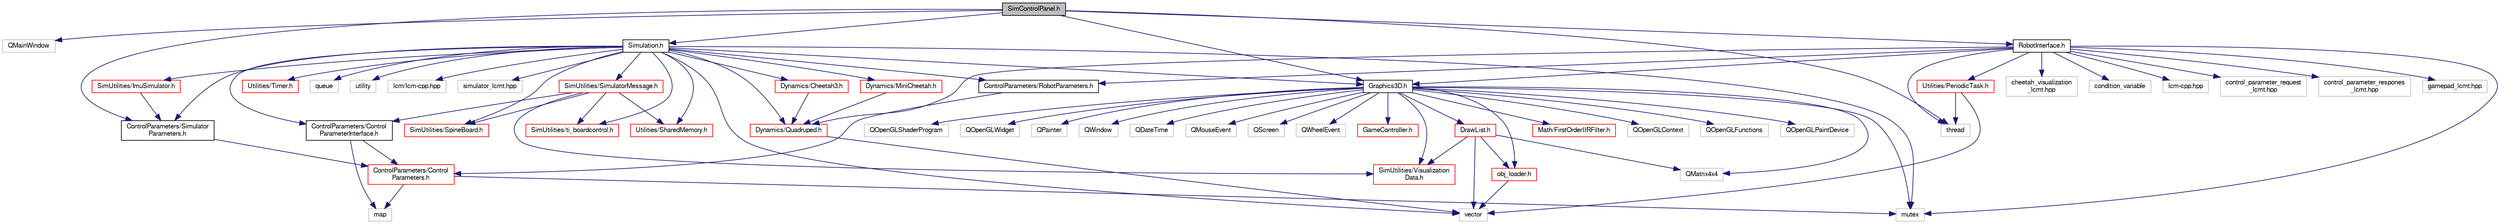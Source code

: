 digraph "SimControlPanel.h"
{
  edge [fontname="FreeSans",fontsize="10",labelfontname="FreeSans",labelfontsize="10"];
  node [fontname="FreeSans",fontsize="10",shape=record];
  Node1 [label="SimControlPanel.h",height=0.2,width=0.4,color="black", fillcolor="grey75", style="filled", fontcolor="black"];
  Node1 -> Node2 [color="midnightblue",fontsize="10",style="solid",fontname="FreeSans"];
  Node2 [label="QMainWindow",height=0.2,width=0.4,color="grey75", fillcolor="white", style="filled"];
  Node1 -> Node3 [color="midnightblue",fontsize="10",style="solid",fontname="FreeSans"];
  Node3 [label="thread",height=0.2,width=0.4,color="grey75", fillcolor="white", style="filled"];
  Node1 -> Node4 [color="midnightblue",fontsize="10",style="solid",fontname="FreeSans"];
  Node4 [label="ControlParameters/Simulator\lParameters.h",height=0.2,width=0.4,color="black", fillcolor="white", style="filled",URL="$d2/dc1/_simulator_parameters_8h.html"];
  Node4 -> Node5 [color="midnightblue",fontsize="10",style="solid",fontname="FreeSans"];
  Node5 [label="ControlParameters/Control\lParameters.h",height=0.2,width=0.4,color="red", fillcolor="white", style="filled",URL="$d2/d01/_control_parameters_8h.html",tooltip="Interface to set gains/control parameters for simulator and robot These are designed to be updated in..."];
  Node5 -> Node6 [color="midnightblue",fontsize="10",style="solid",fontname="FreeSans"];
  Node6 [label="map",height=0.2,width=0.4,color="grey75", fillcolor="white", style="filled"];
  Node5 -> Node7 [color="midnightblue",fontsize="10",style="solid",fontname="FreeSans"];
  Node7 [label="mutex",height=0.2,width=0.4,color="grey75", fillcolor="white", style="filled"];
  Node1 -> Node8 [color="midnightblue",fontsize="10",style="solid",fontname="FreeSans"];
  Node8 [label="Graphics3D.h",height=0.2,width=0.4,color="black", fillcolor="white", style="filled",URL="$d2/de7/_graphics3_d_8h.html",tooltip="Visualizer window for simulator. "];
  Node8 -> Node9 [color="midnightblue",fontsize="10",style="solid",fontname="FreeSans"];
  Node9 [label="DrawList.h",height=0.2,width=0.4,color="red", fillcolor="white", style="filled",URL="$df/d65/_draw_list_8h.html",tooltip="Data structure to store robot model to be drawn. "];
  Node9 -> Node10 [color="midnightblue",fontsize="10",style="solid",fontname="FreeSans"];
  Node10 [label="SimUtilities/Visualization\lData.h",height=0.2,width=0.4,color="red", fillcolor="white", style="filled",URL="$df/d0d/_visualization_data_8h.html"];
  Node9 -> Node11 [color="midnightblue",fontsize="10",style="solid",fontname="FreeSans"];
  Node11 [label="obj_loader.h",height=0.2,width=0.4,color="red", fillcolor="white", style="filled",URL="$d3/d01/obj__loader_8h.html",tooltip="Utility to load .obj files, containing 3D models of robots. "];
  Node11 -> Node12 [color="midnightblue",fontsize="10",style="solid",fontname="FreeSans"];
  Node12 [label="vector",height=0.2,width=0.4,color="grey75", fillcolor="white", style="filled"];
  Node9 -> Node13 [color="midnightblue",fontsize="10",style="solid",fontname="FreeSans"];
  Node13 [label="QMatrix4x4",height=0.2,width=0.4,color="grey75", fillcolor="white", style="filled"];
  Node9 -> Node12 [color="midnightblue",fontsize="10",style="solid",fontname="FreeSans"];
  Node8 -> Node14 [color="midnightblue",fontsize="10",style="solid",fontname="FreeSans"];
  Node14 [label="Math/FirstOrderIIRFilter.h",height=0.2,width=0.4,color="red", fillcolor="white", style="filled",URL="$da/d73/_first_order_i_i_r_filter_8h.html",tooltip="A simple first order filter. "];
  Node8 -> Node11 [color="midnightblue",fontsize="10",style="solid",fontname="FreeSans"];
  Node8 -> Node13 [color="midnightblue",fontsize="10",style="solid",fontname="FreeSans"];
  Node8 -> Node15 [color="midnightblue",fontsize="10",style="solid",fontname="FreeSans"];
  Node15 [label="QOpenGLContext",height=0.2,width=0.4,color="grey75", fillcolor="white", style="filled"];
  Node8 -> Node16 [color="midnightblue",fontsize="10",style="solid",fontname="FreeSans"];
  Node16 [label="QOpenGLFunctions",height=0.2,width=0.4,color="grey75", fillcolor="white", style="filled"];
  Node8 -> Node17 [color="midnightblue",fontsize="10",style="solid",fontname="FreeSans"];
  Node17 [label="QOpenGLPaintDevice",height=0.2,width=0.4,color="grey75", fillcolor="white", style="filled"];
  Node8 -> Node18 [color="midnightblue",fontsize="10",style="solid",fontname="FreeSans"];
  Node18 [label="QOpenGLShaderProgram",height=0.2,width=0.4,color="grey75", fillcolor="white", style="filled"];
  Node8 -> Node19 [color="midnightblue",fontsize="10",style="solid",fontname="FreeSans"];
  Node19 [label="QOpenGLWidget",height=0.2,width=0.4,color="grey75", fillcolor="white", style="filled"];
  Node8 -> Node20 [color="midnightblue",fontsize="10",style="solid",fontname="FreeSans"];
  Node20 [label="QPainter",height=0.2,width=0.4,color="grey75", fillcolor="white", style="filled"];
  Node8 -> Node21 [color="midnightblue",fontsize="10",style="solid",fontname="FreeSans"];
  Node21 [label="QWindow",height=0.2,width=0.4,color="grey75", fillcolor="white", style="filled"];
  Node8 -> Node10 [color="midnightblue",fontsize="10",style="solid",fontname="FreeSans"];
  Node8 -> Node22 [color="midnightblue",fontsize="10",style="solid",fontname="FreeSans"];
  Node22 [label="QDateTime",height=0.2,width=0.4,color="grey75", fillcolor="white", style="filled"];
  Node8 -> Node23 [color="midnightblue",fontsize="10",style="solid",fontname="FreeSans"];
  Node23 [label="QMouseEvent",height=0.2,width=0.4,color="grey75", fillcolor="white", style="filled"];
  Node8 -> Node24 [color="midnightblue",fontsize="10",style="solid",fontname="FreeSans"];
  Node24 [label="QScreen",height=0.2,width=0.4,color="grey75", fillcolor="white", style="filled"];
  Node8 -> Node25 [color="midnightblue",fontsize="10",style="solid",fontname="FreeSans"];
  Node25 [label="QWheelEvent",height=0.2,width=0.4,color="grey75", fillcolor="white", style="filled"];
  Node8 -> Node7 [color="midnightblue",fontsize="10",style="solid",fontname="FreeSans"];
  Node8 -> Node26 [color="midnightblue",fontsize="10",style="solid",fontname="FreeSans"];
  Node26 [label="GameController.h",height=0.2,width=0.4,color="red", fillcolor="white", style="filled",URL="$de/d5e/_game_controller_8h.html",tooltip="Code to read the Logitech F310 Game Controller Creates a DriverCommand object to be sent to the robot..."];
  Node1 -> Node27 [color="midnightblue",fontsize="10",style="solid",fontname="FreeSans"];
  Node27 [label="RobotInterface.h",height=0.2,width=0.4,color="black", fillcolor="white", style="filled",URL="$d4/df6/_robot_interface_8h.html",tooltip="Interface between simulator and hardware using LCM. "];
  Node27 -> Node28 [color="midnightblue",fontsize="10",style="solid",fontname="FreeSans"];
  Node28 [label="ControlParameters/RobotParameters.h",height=0.2,width=0.4,color="black", fillcolor="white", style="filled",URL="$d9/d53/_robot_parameters_8h.html"];
  Node28 -> Node5 [color="midnightblue",fontsize="10",style="solid",fontname="FreeSans"];
  Node27 -> Node29 [color="midnightblue",fontsize="10",style="solid",fontname="FreeSans"];
  Node29 [label="Dynamics/Quadruped.h",height=0.2,width=0.4,color="red", fillcolor="white", style="filled",URL="$d3/dc7/_quadruped_8h.html",tooltip="Data structure containing parameters for quadruped robot. "];
  Node29 -> Node12 [color="midnightblue",fontsize="10",style="solid",fontname="FreeSans"];
  Node27 -> Node30 [color="midnightblue",fontsize="10",style="solid",fontname="FreeSans"];
  Node30 [label="Utilities/PeriodicTask.h",height=0.2,width=0.4,color="red", fillcolor="white", style="filled",URL="$dc/d87/_periodic_task_8h.html",tooltip="Implementation of a periodic function running in a separate thread. Periodic tasks have a task manage..."];
  Node30 -> Node3 [color="midnightblue",fontsize="10",style="solid",fontname="FreeSans"];
  Node30 -> Node12 [color="midnightblue",fontsize="10",style="solid",fontname="FreeSans"];
  Node27 -> Node31 [color="midnightblue",fontsize="10",style="solid",fontname="FreeSans"];
  Node31 [label="cheetah_visualization\l_lcmt.hpp",height=0.2,width=0.4,color="grey75", fillcolor="white", style="filled"];
  Node27 -> Node32 [color="midnightblue",fontsize="10",style="solid",fontname="FreeSans"];
  Node32 [label="condition_variable",height=0.2,width=0.4,color="grey75", fillcolor="white", style="filled"];
  Node27 -> Node33 [color="midnightblue",fontsize="10",style="solid",fontname="FreeSans"];
  Node33 [label="lcm-cpp.hpp",height=0.2,width=0.4,color="grey75", fillcolor="white", style="filled"];
  Node27 -> Node7 [color="midnightblue",fontsize="10",style="solid",fontname="FreeSans"];
  Node27 -> Node3 [color="midnightblue",fontsize="10",style="solid",fontname="FreeSans"];
  Node27 -> Node8 [color="midnightblue",fontsize="10",style="solid",fontname="FreeSans"];
  Node27 -> Node34 [color="midnightblue",fontsize="10",style="solid",fontname="FreeSans"];
  Node34 [label="control_parameter_request\l_lcmt.hpp",height=0.2,width=0.4,color="grey75", fillcolor="white", style="filled"];
  Node27 -> Node35 [color="midnightblue",fontsize="10",style="solid",fontname="FreeSans"];
  Node35 [label="control_parameter_respones\l_lcmt.hpp",height=0.2,width=0.4,color="grey75", fillcolor="white", style="filled"];
  Node27 -> Node36 [color="midnightblue",fontsize="10",style="solid",fontname="FreeSans"];
  Node36 [label="gamepad_lcmt.hpp",height=0.2,width=0.4,color="grey75", fillcolor="white", style="filled"];
  Node1 -> Node37 [color="midnightblue",fontsize="10",style="solid",fontname="FreeSans"];
  Node37 [label="Simulation.h",height=0.2,width=0.4,color="black", fillcolor="white", style="filled",URL="$d2/ded/_simulation_8h.html",tooltip="Main simulation class. "];
  Node37 -> Node38 [color="midnightblue",fontsize="10",style="solid",fontname="FreeSans"];
  Node38 [label="ControlParameters/Control\lParameterInterface.h",height=0.2,width=0.4,color="black", fillcolor="white", style="filled",URL="$d6/de9/_control_parameter_interface_8h.html",tooltip="Types to allow remote access of control parameters, for use with LCM/Shared memory. "];
  Node38 -> Node6 [color="midnightblue",fontsize="10",style="solid",fontname="FreeSans"];
  Node38 -> Node5 [color="midnightblue",fontsize="10",style="solid",fontname="FreeSans"];
  Node37 -> Node28 [color="midnightblue",fontsize="10",style="solid",fontname="FreeSans"];
  Node37 -> Node4 [color="midnightblue",fontsize="10",style="solid",fontname="FreeSans"];
  Node37 -> Node39 [color="midnightblue",fontsize="10",style="solid",fontname="FreeSans"];
  Node39 [label="Dynamics/Cheetah3.h",height=0.2,width=0.4,color="red", fillcolor="white", style="filled",URL="$d6/dce/_cheetah3_8h.html",tooltip="Utility function to build a Cheetah 3 Quadruped object. "];
  Node39 -> Node29 [color="midnightblue",fontsize="10",style="solid",fontname="FreeSans"];
  Node37 -> Node40 [color="midnightblue",fontsize="10",style="solid",fontname="FreeSans"];
  Node40 [label="Dynamics/MiniCheetah.h",height=0.2,width=0.4,color="red", fillcolor="white", style="filled",URL="$d8/db6/_mini_cheetah_8h.html",tooltip="Utility function to build a Mini Cheetah Quadruped object. "];
  Node40 -> Node29 [color="midnightblue",fontsize="10",style="solid",fontname="FreeSans"];
  Node37 -> Node29 [color="midnightblue",fontsize="10",style="solid",fontname="FreeSans"];
  Node37 -> Node8 [color="midnightblue",fontsize="10",style="solid",fontname="FreeSans"];
  Node37 -> Node41 [color="midnightblue",fontsize="10",style="solid",fontname="FreeSans"];
  Node41 [label="SimUtilities/ImuSimulator.h",height=0.2,width=0.4,color="red", fillcolor="white", style="filled",URL="$d2/da4/_imu_simulator_8h.html",tooltip="Simulated IMU. "];
  Node41 -> Node4 [color="midnightblue",fontsize="10",style="solid",fontname="FreeSans"];
  Node37 -> Node42 [color="midnightblue",fontsize="10",style="solid",fontname="FreeSans"];
  Node42 [label="SimUtilities/SimulatorMessage.h",height=0.2,width=0.4,color="red", fillcolor="white", style="filled",URL="$d1/db1/_simulator_message_8h.html",tooltip="Messages sent to/from the development simulator. "];
  Node42 -> Node38 [color="midnightblue",fontsize="10",style="solid",fontname="FreeSans"];
  Node42 -> Node43 [color="midnightblue",fontsize="10",style="solid",fontname="FreeSans"];
  Node43 [label="SimUtilities/SpineBoard.h",height=0.2,width=0.4,color="red", fillcolor="white", style="filled",URL="$d0/d6a/_spine_board_8h.html",tooltip="Spine Board Code, used to simulate the SpineBoard. "];
  Node42 -> Node10 [color="midnightblue",fontsize="10",style="solid",fontname="FreeSans"];
  Node42 -> Node44 [color="midnightblue",fontsize="10",style="solid",fontname="FreeSans"];
  Node44 [label="SimUtilities/ti_boardcontrol.h",height=0.2,width=0.4,color="red", fillcolor="white", style="filled",URL="$d9/d42/ti__boardcontrol_8h.html"];
  Node42 -> Node45 [color="midnightblue",fontsize="10",style="solid",fontname="FreeSans"];
  Node45 [label="Utilities/SharedMemory.h",height=0.2,width=0.4,color="red", fillcolor="white", style="filled",URL="$d2/dac/_shared_memory_8h.html",tooltip="Shared memory utilities for connecting the simulator program to the robot program. "];
  Node37 -> Node43 [color="midnightblue",fontsize="10",style="solid",fontname="FreeSans"];
  Node37 -> Node44 [color="midnightblue",fontsize="10",style="solid",fontname="FreeSans"];
  Node37 -> Node45 [color="midnightblue",fontsize="10",style="solid",fontname="FreeSans"];
  Node37 -> Node46 [color="midnightblue",fontsize="10",style="solid",fontname="FreeSans"];
  Node46 [label="Utilities/Timer.h",height=0.2,width=0.4,color="red", fillcolor="white", style="filled",URL="$d5/d29/_timer_8h.html",tooltip="Timer for measuring how long things take. "];
  Node37 -> Node7 [color="midnightblue",fontsize="10",style="solid",fontname="FreeSans"];
  Node37 -> Node47 [color="midnightblue",fontsize="10",style="solid",fontname="FreeSans"];
  Node47 [label="queue",height=0.2,width=0.4,color="grey75", fillcolor="white", style="filled"];
  Node37 -> Node48 [color="midnightblue",fontsize="10",style="solid",fontname="FreeSans"];
  Node48 [label="utility",height=0.2,width=0.4,color="grey75", fillcolor="white", style="filled"];
  Node37 -> Node12 [color="midnightblue",fontsize="10",style="solid",fontname="FreeSans"];
  Node37 -> Node49 [color="midnightblue",fontsize="10",style="solid",fontname="FreeSans"];
  Node49 [label="lcm/lcm-cpp.hpp",height=0.2,width=0.4,color="grey75", fillcolor="white", style="filled"];
  Node37 -> Node50 [color="midnightblue",fontsize="10",style="solid",fontname="FreeSans"];
  Node50 [label="simulator_lcmt.hpp",height=0.2,width=0.4,color="grey75", fillcolor="white", style="filled"];
}
